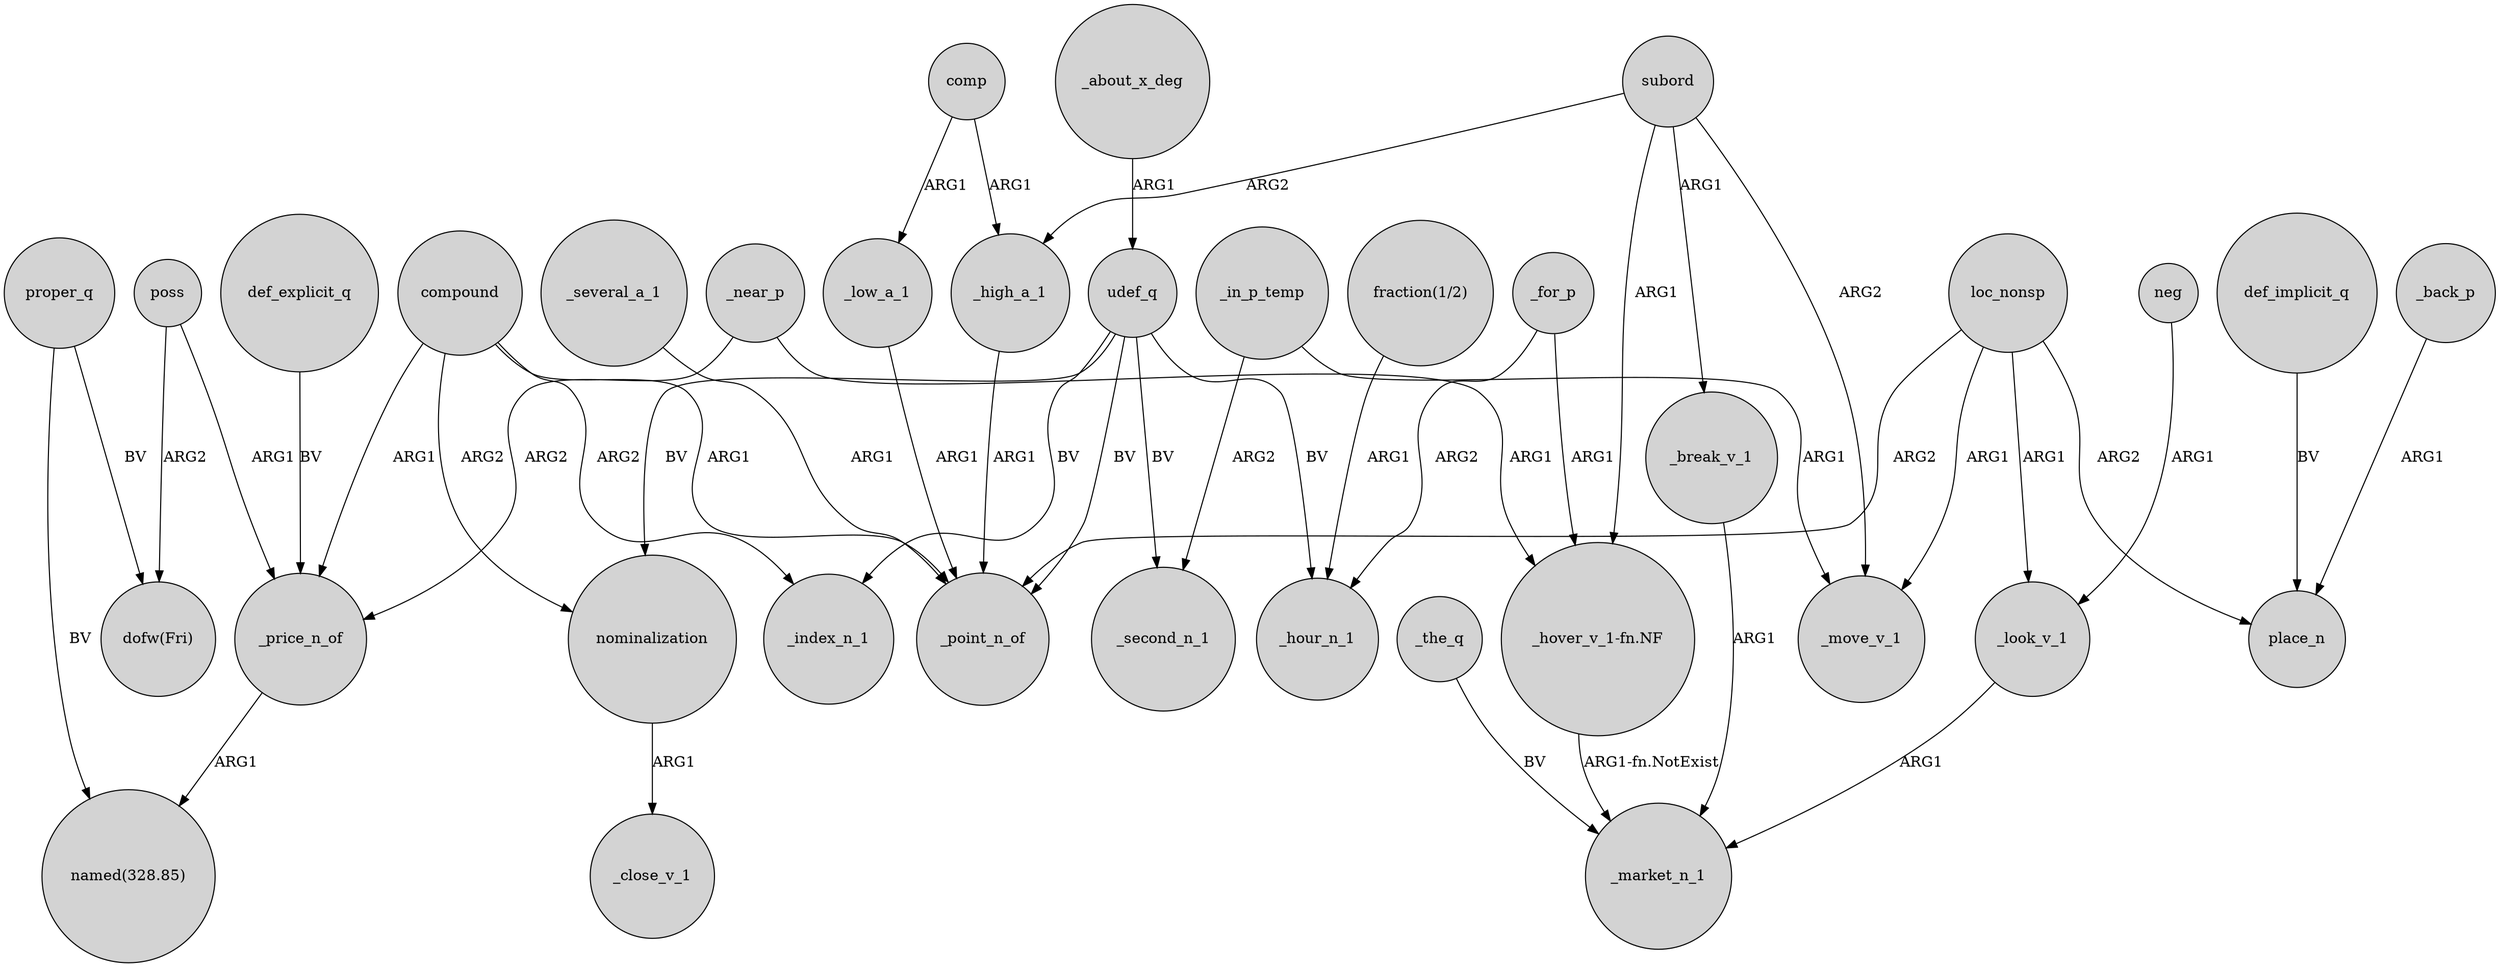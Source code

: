 digraph {
	node [shape=circle style=filled]
	_price_n_of -> "named(328.85)" [label=ARG1]
	"fraction(1/2)" -> _hour_n_1 [label=ARG1]
	_for_p -> _hour_n_1 [label=ARG2]
	proper_q -> "dofw(Fri)" [label=BV]
	_break_v_1 -> _market_n_1 [label=ARG1]
	loc_nonsp -> _point_n_of [label=ARG2]
	poss -> _price_n_of [label=ARG1]
	compound -> _index_n_1 [label=ARG2]
	neg -> _look_v_1 [label=ARG1]
	udef_q -> _point_n_of [label=BV]
	_several_a_1 -> _point_n_of [label=ARG1]
	udef_q -> _hour_n_1 [label=BV]
	subord -> _break_v_1 [label=ARG1]
	compound -> nominalization [label=ARG2]
	comp -> _high_a_1 [label=ARG1]
	_near_p -> _price_n_of [label=ARG2]
	def_implicit_q -> place_n [label=BV]
	udef_q -> _index_n_1 [label=BV]
	_about_x_deg -> udef_q [label=ARG1]
	def_explicit_q -> _price_n_of [label=BV]
	subord -> "_hover_v_1-fn.NF" [label=ARG1]
	_near_p -> "_hover_v_1-fn.NF" [label=ARG1]
	poss -> "dofw(Fri)" [label=ARG2]
	loc_nonsp -> _move_v_1 [label=ARG1]
	compound -> _point_n_of [label=ARG1]
	subord -> _high_a_1 [label=ARG2]
	_in_p_temp -> _second_n_1 [label=ARG2]
	comp -> _low_a_1 [label=ARG1]
	proper_q -> "named(328.85)" [label=BV]
	nominalization -> _close_v_1 [label=ARG1]
	subord -> _move_v_1 [label=ARG2]
	udef_q -> _second_n_1 [label=BV]
	udef_q -> nominalization [label=BV]
	_high_a_1 -> _point_n_of [label=ARG1]
	_in_p_temp -> _move_v_1 [label=ARG1]
	_low_a_1 -> _point_n_of [label=ARG1]
	loc_nonsp -> place_n [label=ARG2]
	_look_v_1 -> _market_n_1 [label=ARG1]
	_back_p -> place_n [label=ARG1]
	compound -> _price_n_of [label=ARG1]
	loc_nonsp -> _look_v_1 [label=ARG1]
	_the_q -> _market_n_1 [label=BV]
	_for_p -> "_hover_v_1-fn.NF" [label=ARG1]
	"_hover_v_1-fn.NF" -> _market_n_1 [label="ARG1-fn.NotExist"]
}
